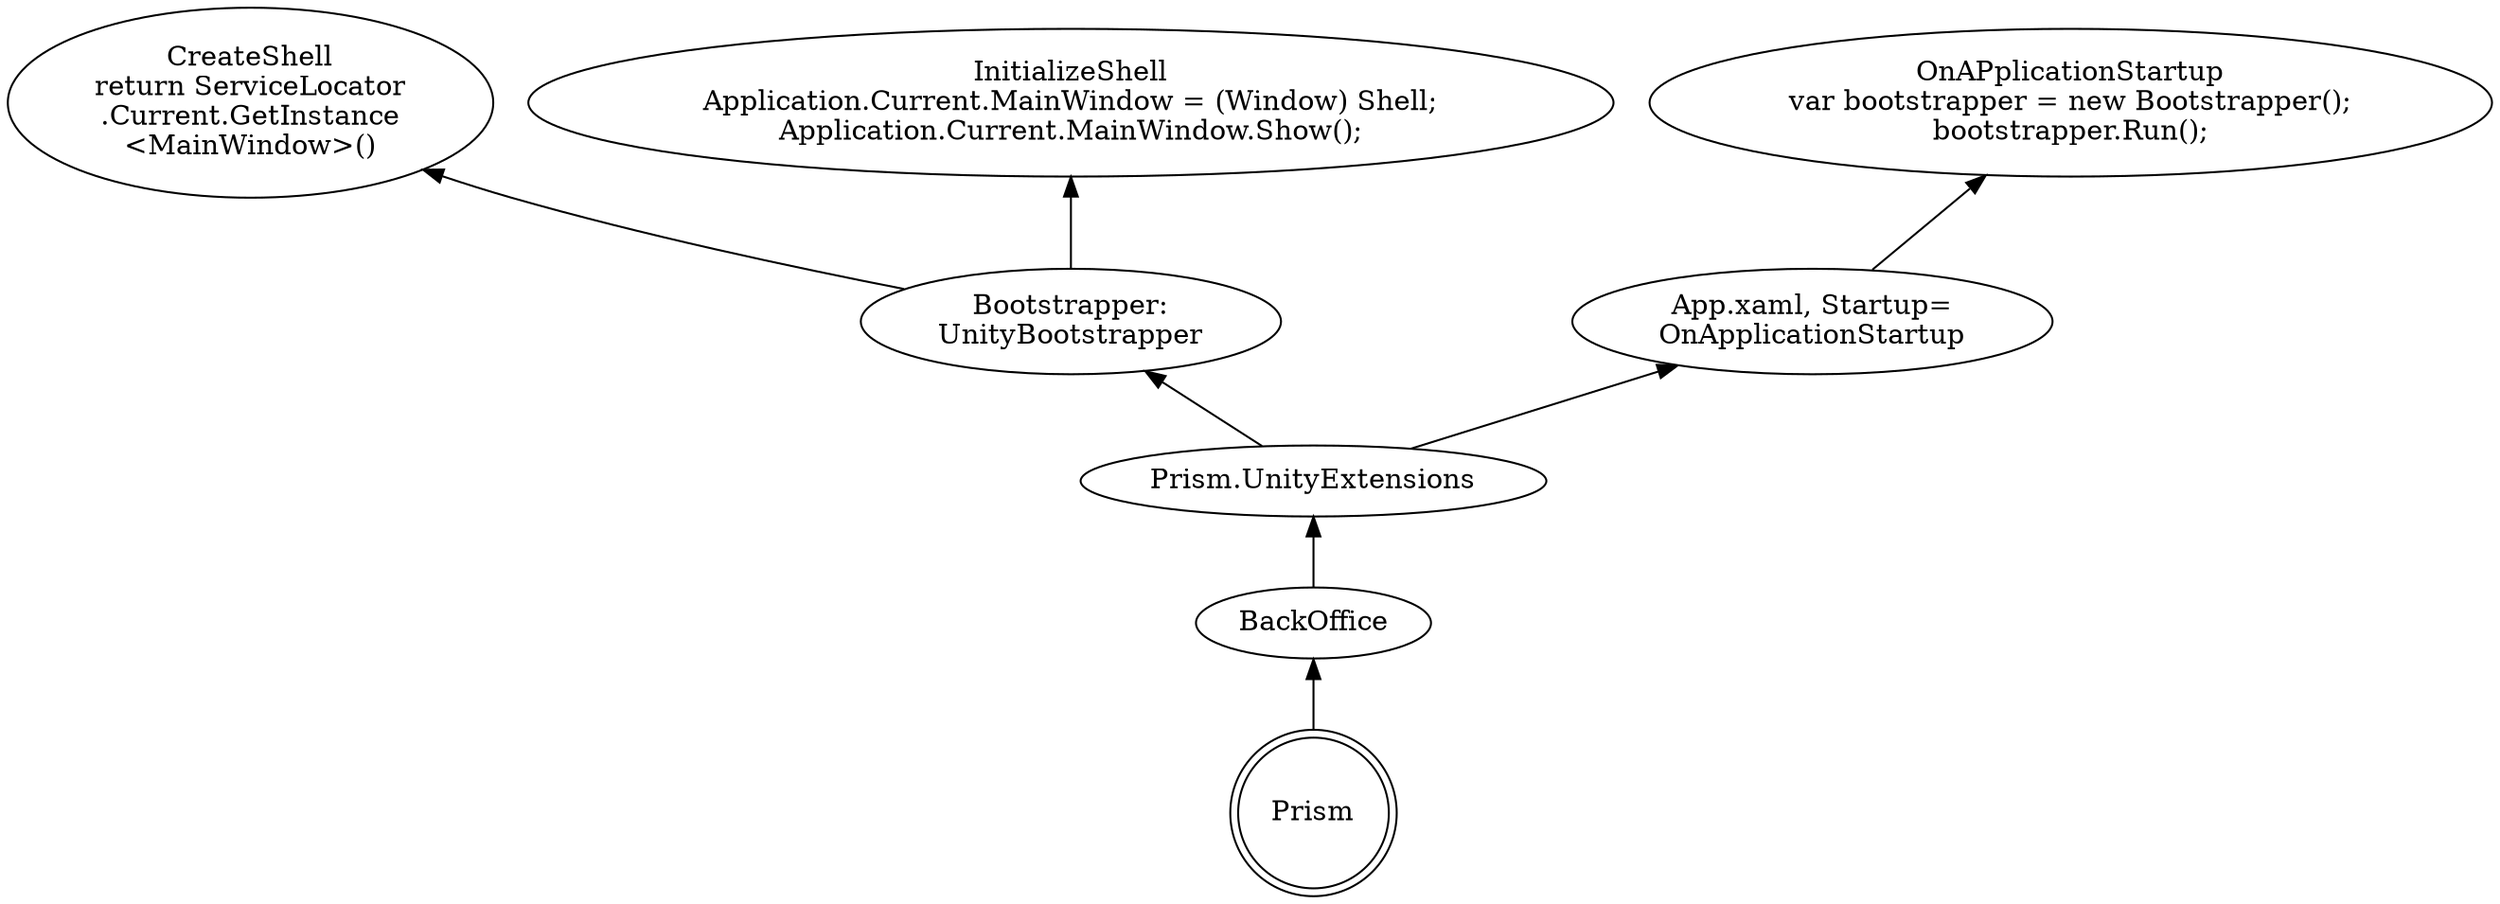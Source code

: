 digraph Prism{
rankdir=BT

Target[label="Prism",shape=doublecircle]
BackOffice[label="BackOffice"]
UnityExtensions[label="Prism.UnityExtensions"]
Bootstrapper[label="Bootstrapper:\nUnityBootstrapper"]
CreateShell[label="CreateShell\nreturn ServiceLocator\n.Current.GetInstance\n<MainWindow>()"]
InitShell[label="InitializeShell\nApplication.Current.MainWindow = (Window) Shell;\nApplication.Current.MainWindow.Show();"]
AppXaml[label="App.xaml, Startup=\nOnApplicationStartup"]
AppStartup[label="OnAPplicationStartup\nvar bootstrapper = new Bootstrapper();\nbootstrapper.Run();"]

Target -> BackOffice
BackOffice -> UnityExtensions
UnityExtensions -> Bootstrapper
Bootstrapper -> CreateShell
Bootstrapper -> InitShell

UnityExtensions -> AppXaml
AppXaml -> AppStartup
}
